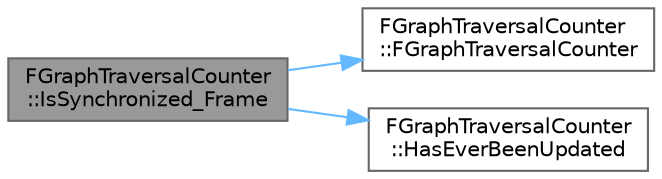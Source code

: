 digraph "FGraphTraversalCounter::IsSynchronized_Frame"
{
 // INTERACTIVE_SVG=YES
 // LATEX_PDF_SIZE
  bgcolor="transparent";
  edge [fontname=Helvetica,fontsize=10,labelfontname=Helvetica,labelfontsize=10];
  node [fontname=Helvetica,fontsize=10,shape=box,height=0.2,width=0.4];
  rankdir="LR";
  Node1 [id="Node000001",label="FGraphTraversalCounter\l::IsSynchronized_Frame",height=0.2,width=0.4,color="gray40", fillcolor="grey60", style="filled", fontcolor="black",tooltip="Check whether this counter and another were synchronized on the same global frame."];
  Node1 -> Node2 [id="edge1_Node000001_Node000002",color="steelblue1",style="solid",tooltip=" "];
  Node2 [id="Node000002",label="FGraphTraversalCounter\l::FGraphTraversalCounter",height=0.2,width=0.4,color="grey40", fillcolor="white", style="filled",URL="$d3/d00/structFGraphTraversalCounter.html#a4356f4176abf7ba09b138df9a5e31f09",tooltip=" "];
  Node1 -> Node3 [id="edge2_Node000001_Node000003",color="steelblue1",style="solid",tooltip=" "];
  Node3 [id="Node000003",label="FGraphTraversalCounter\l::HasEverBeenUpdated",height=0.2,width=0.4,color="grey40", fillcolor="white", style="filled",URL="$d3/d00/structFGraphTraversalCounter.html#aead9cac485954abe29653aae0c989ce4",tooltip=" "];
}
